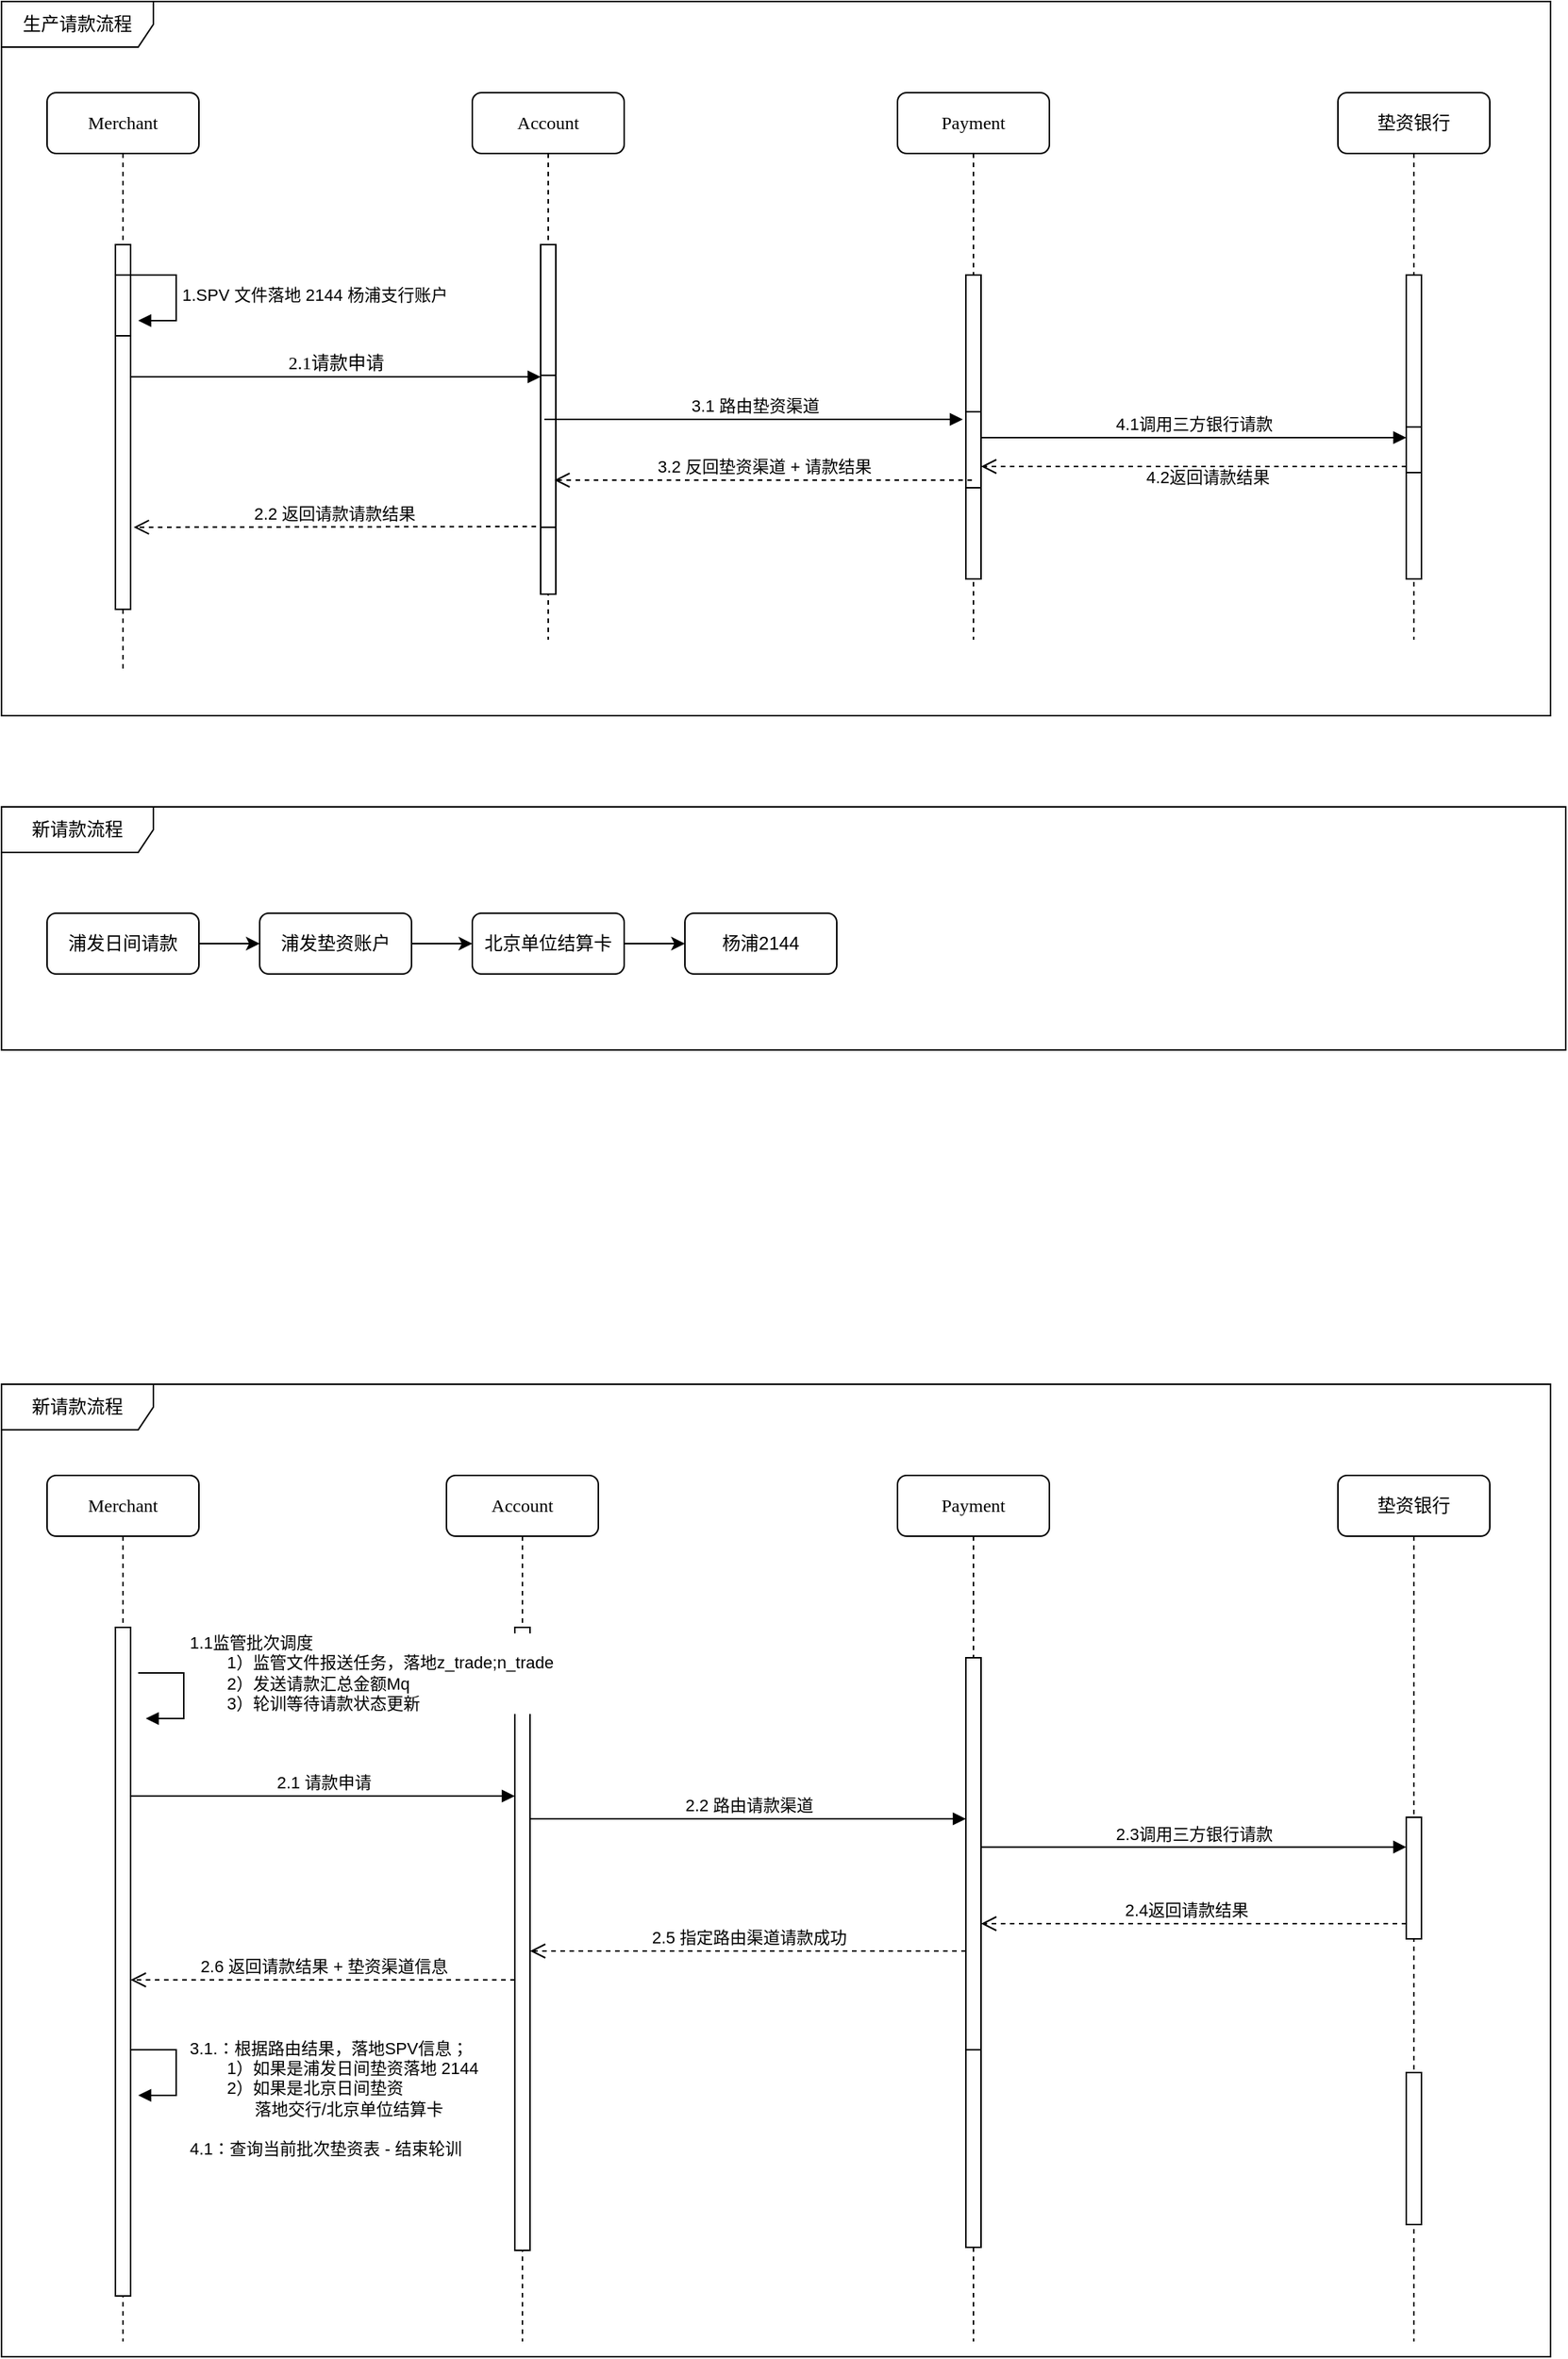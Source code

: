 <mxfile version="24.7.12">
  <diagram name="Page-1" id="13e1069c-82ec-6db2-03f1-153e76fe0fe0">
    <mxGraphModel dx="2506" dy="818" grid="1" gridSize="10" guides="1" tooltips="1" connect="1" arrows="1" fold="1" page="1" pageScale="1" pageWidth="1100" pageHeight="850" background="none" math="0" shadow="0">
      <root>
        <mxCell id="0" />
        <mxCell id="1" parent="0" />
        <mxCell id="7baba1c4bc27f4b0-2" value="Account" style="shape=umlLifeline;perimeter=lifelinePerimeter;whiteSpace=wrap;html=1;container=1;collapsible=0;recursiveResize=0;outlineConnect=0;rounded=1;shadow=0;comic=0;labelBackgroundColor=none;strokeWidth=1;fontFamily=Verdana;fontSize=12;align=center;" parent="1" vertex="1">
          <mxGeometry x="380" y="80" width="100" height="360" as="geometry" />
        </mxCell>
        <mxCell id="7baba1c4bc27f4b0-10" value="" style="html=1;points=[];perimeter=orthogonalPerimeter;rounded=0;shadow=0;comic=0;labelBackgroundColor=none;strokeWidth=1;fontFamily=Verdana;fontSize=12;align=center;" parent="7baba1c4bc27f4b0-2" vertex="1">
          <mxGeometry x="45" y="100" width="10" height="230" as="geometry" />
        </mxCell>
        <mxCell id="kpxduoVY6cWqKxpPgdwj-16" value="" style="html=1;points=[[0,0,0,0,5],[0,1,0,0,-5],[1,0,0,0,5],[1,1,0,0,-5]];perimeter=orthogonalPerimeter;outlineConnect=0;targetShapes=umlLifeline;portConstraint=eastwest;newEdgeStyle={&quot;curved&quot;:0,&quot;rounded&quot;:0};" parent="7baba1c4bc27f4b0-2" vertex="1">
          <mxGeometry x="45" y="186" width="10" height="100" as="geometry" />
        </mxCell>
        <mxCell id="7baba1c4bc27f4b0-3" value="Payment" style="shape=umlLifeline;perimeter=lifelinePerimeter;whiteSpace=wrap;html=1;container=1;collapsible=0;recursiveResize=0;outlineConnect=0;rounded=1;shadow=0;comic=0;labelBackgroundColor=none;strokeWidth=1;fontFamily=Verdana;fontSize=12;align=center;" parent="1" vertex="1">
          <mxGeometry x="660" y="80" width="100" height="360" as="geometry" />
        </mxCell>
        <mxCell id="7baba1c4bc27f4b0-13" value="" style="html=1;points=[];perimeter=orthogonalPerimeter;rounded=0;shadow=0;comic=0;labelBackgroundColor=none;strokeWidth=1;fontFamily=Verdana;fontSize=12;align=center;" parent="7baba1c4bc27f4b0-3" vertex="1">
          <mxGeometry x="45" y="120" width="10" height="200" as="geometry" />
        </mxCell>
        <mxCell id="kpxduoVY6cWqKxpPgdwj-9" value="" style="html=1;points=[[0,0,0,0,5],[0,1,0,0,-5],[1,0,0,0,5],[1,1,0,0,-5]];perimeter=orthogonalPerimeter;outlineConnect=0;targetShapes=umlLifeline;portConstraint=eastwest;newEdgeStyle={&quot;curved&quot;:0,&quot;rounded&quot;:0};" parent="7baba1c4bc27f4b0-3" vertex="1">
          <mxGeometry x="45" y="210" width="10" height="50" as="geometry" />
        </mxCell>
        <mxCell id="7baba1c4bc27f4b0-8" value="Merchant" style="shape=umlLifeline;perimeter=lifelinePerimeter;whiteSpace=wrap;html=1;container=1;collapsible=0;recursiveResize=0;outlineConnect=0;rounded=1;shadow=0;comic=0;labelBackgroundColor=none;strokeWidth=1;fontFamily=Verdana;fontSize=12;align=center;" parent="1" vertex="1">
          <mxGeometry x="100" y="80" width="100" height="380" as="geometry" />
        </mxCell>
        <mxCell id="7baba1c4bc27f4b0-9" value="" style="html=1;points=[];perimeter=orthogonalPerimeter;rounded=0;shadow=0;comic=0;labelBackgroundColor=none;strokeWidth=1;fontFamily=Verdana;fontSize=12;align=center;" parent="7baba1c4bc27f4b0-8" vertex="1">
          <mxGeometry x="45" y="100" width="10" height="240" as="geometry" />
        </mxCell>
        <mxCell id="kpxduoVY6cWqKxpPgdwj-3" value="" style="html=1;points=[[0,0,0,0,5],[0,1,0,0,-5],[1,0,0,0,5],[1,1,0,0,-5]];perimeter=orthogonalPerimeter;outlineConnect=0;targetShapes=umlLifeline;portConstraint=eastwest;newEdgeStyle={&quot;curved&quot;:0,&quot;rounded&quot;:0};" parent="7baba1c4bc27f4b0-8" vertex="1">
          <mxGeometry x="45" y="120" width="10" height="40" as="geometry" />
        </mxCell>
        <mxCell id="kpxduoVY6cWqKxpPgdwj-4" value="1.SPV 文件落地 2144 杨浦支行账户" style="html=1;align=left;spacingLeft=2;endArrow=block;rounded=0;edgeStyle=orthogonalEdgeStyle;curved=0;rounded=0;" parent="7baba1c4bc27f4b0-8" edge="1">
          <mxGeometry x="0.012" relative="1" as="geometry">
            <mxPoint x="55" y="120" as="sourcePoint" />
            <Array as="points">
              <mxPoint x="85" y="150" />
            </Array>
            <mxPoint x="60" y="150" as="targetPoint" />
            <mxPoint as="offset" />
          </mxGeometry>
        </mxCell>
        <mxCell id="7baba1c4bc27f4b0-11" value="2.1请款申请" style="html=1;verticalAlign=bottom;endArrow=block;entryX=0;entryY=0;labelBackgroundColor=none;fontFamily=Verdana;fontSize=12;edgeStyle=elbowEdgeStyle;elbow=horizontal;" parent="1" edge="1">
          <mxGeometry relative="1" as="geometry">
            <mxPoint x="155" y="267" as="sourcePoint" />
            <mxPoint x="425" y="267" as="targetPoint" />
            <mxPoint as="offset" />
          </mxGeometry>
        </mxCell>
        <mxCell id="kpxduoVY6cWqKxpPgdwj-10" value="3.1 路由垫资渠道" style="html=1;verticalAlign=bottom;endArrow=block;curved=0;rounded=0;entryX=0;entryY=0;entryDx=0;entryDy=5;" parent="1" edge="1">
          <mxGeometry x="0.002" relative="1" as="geometry">
            <mxPoint x="427.5" y="295" as="sourcePoint" />
            <mxPoint x="703" y="295" as="targetPoint" />
            <mxPoint as="offset" />
          </mxGeometry>
        </mxCell>
        <mxCell id="kpxduoVY6cWqKxpPgdwj-11" value="3.2 反回垫资渠道 + 请款结果" style="html=1;verticalAlign=bottom;endArrow=open;dashed=1;endSize=8;curved=0;rounded=0;exitX=0;exitY=1;exitDx=0;exitDy=-5;" parent="1" edge="1">
          <mxGeometry relative="1" as="geometry">
            <mxPoint x="434" y="335" as="targetPoint" />
            <mxPoint x="709" y="335" as="sourcePoint" />
          </mxGeometry>
        </mxCell>
        <mxCell id="kpxduoVY6cWqKxpPgdwj-12" value="2.2 返回请款请款结果" style="html=1;verticalAlign=bottom;endArrow=open;dashed=1;endSize=8;curved=0;rounded=0;exitX=0;exitY=1;exitDx=0;exitDy=-5;" parent="1" edge="1">
          <mxGeometry x="0.004" relative="1" as="geometry">
            <mxPoint x="157" y="366" as="targetPoint" />
            <mxPoint x="422" y="365.5" as="sourcePoint" />
            <mxPoint as="offset" />
          </mxGeometry>
        </mxCell>
        <mxCell id="kpxduoVY6cWqKxpPgdwj-13" value="垫资银行" style="shape=umlLifeline;perimeter=lifelinePerimeter;whiteSpace=wrap;html=1;container=1;collapsible=0;recursiveResize=0;outlineConnect=0;rounded=1;shadow=0;comic=0;labelBackgroundColor=none;strokeWidth=1;fontFamily=Verdana;fontSize=12;align=center;" parent="1" vertex="1">
          <mxGeometry x="950" y="80" width="100" height="360" as="geometry" />
        </mxCell>
        <mxCell id="kpxduoVY6cWqKxpPgdwj-14" value="" style="html=1;points=[];perimeter=orthogonalPerimeter;rounded=0;shadow=0;comic=0;labelBackgroundColor=none;strokeWidth=1;fontFamily=Verdana;fontSize=12;align=center;" parent="kpxduoVY6cWqKxpPgdwj-13" vertex="1">
          <mxGeometry x="45" y="120" width="10" height="200" as="geometry" />
        </mxCell>
        <mxCell id="kpxduoVY6cWqKxpPgdwj-20" value="" style="html=1;points=[[0,0,0,0,5],[0,1,0,0,-5],[1,0,0,0,5],[1,1,0,0,-5]];perimeter=orthogonalPerimeter;outlineConnect=0;targetShapes=umlLifeline;portConstraint=eastwest;newEdgeStyle={&quot;curved&quot;:0,&quot;rounded&quot;:0};" parent="kpxduoVY6cWqKxpPgdwj-13" vertex="1">
          <mxGeometry x="45" y="220" width="10" height="30" as="geometry" />
        </mxCell>
        <mxCell id="kpxduoVY6cWqKxpPgdwj-21" value="4.1调用三方银行请款" style="html=1;verticalAlign=bottom;endArrow=block;curved=0;rounded=0;entryX=0;entryY=0;entryDx=0;entryDy=5;" parent="1" edge="1">
          <mxGeometry relative="1" as="geometry">
            <mxPoint x="715" y="307" as="sourcePoint" />
            <mxPoint x="995" y="307" as="targetPoint" />
            <mxPoint as="offset" />
          </mxGeometry>
        </mxCell>
        <mxCell id="kpxduoVY6cWqKxpPgdwj-22" value="4.2返回请款结果" style="html=1;verticalAlign=bottom;endArrow=open;dashed=1;endSize=8;curved=0;rounded=0;exitX=0;exitY=1;exitDx=0;exitDy=-5;" parent="1" edge="1">
          <mxGeometry x="-0.064" y="16" relative="1" as="geometry">
            <mxPoint x="715" y="326" as="targetPoint" />
            <mxPoint x="995" y="326" as="sourcePoint" />
            <mxPoint as="offset" />
          </mxGeometry>
        </mxCell>
        <mxCell id="kpxduoVY6cWqKxpPgdwj-23" value="生产请款流程" style="shape=umlFrame;whiteSpace=wrap;html=1;pointerEvents=0;width=100;height=30;" parent="1" vertex="1">
          <mxGeometry x="70" y="20" width="1020" height="470" as="geometry" />
        </mxCell>
        <mxCell id="ALbWEhQMEWcFjF1U4QvQ-1" value="Account" style="shape=umlLifeline;perimeter=lifelinePerimeter;whiteSpace=wrap;html=1;container=1;collapsible=0;recursiveResize=0;outlineConnect=0;rounded=1;shadow=0;comic=0;labelBackgroundColor=none;strokeWidth=1;fontFamily=Verdana;fontSize=12;align=center;" vertex="1" parent="1">
          <mxGeometry x="363" y="990" width="100" height="570" as="geometry" />
        </mxCell>
        <mxCell id="ALbWEhQMEWcFjF1U4QvQ-2" value="" style="html=1;points=[];perimeter=orthogonalPerimeter;rounded=0;shadow=0;comic=0;labelBackgroundColor=none;strokeWidth=1;fontFamily=Verdana;fontSize=12;align=center;" vertex="1" parent="ALbWEhQMEWcFjF1U4QvQ-1">
          <mxGeometry x="45" y="100" width="10" height="410" as="geometry" />
        </mxCell>
        <mxCell id="ALbWEhQMEWcFjF1U4QvQ-3" value="Payment" style="shape=umlLifeline;perimeter=lifelinePerimeter;whiteSpace=wrap;html=1;container=1;collapsible=0;recursiveResize=0;outlineConnect=0;rounded=1;shadow=0;comic=0;labelBackgroundColor=none;strokeWidth=1;fontFamily=Verdana;fontSize=12;align=center;" vertex="1" parent="1">
          <mxGeometry x="660" y="990" width="100" height="570" as="geometry" />
        </mxCell>
        <mxCell id="ALbWEhQMEWcFjF1U4QvQ-4" value="" style="html=1;points=[];perimeter=orthogonalPerimeter;rounded=0;shadow=0;comic=0;labelBackgroundColor=none;strokeWidth=1;fontFamily=Verdana;fontSize=12;align=center;" vertex="1" parent="ALbWEhQMEWcFjF1U4QvQ-3">
          <mxGeometry x="45" y="120" width="10" height="370" as="geometry" />
        </mxCell>
        <mxCell id="ALbWEhQMEWcFjF1U4QvQ-5" value="Merchant" style="shape=umlLifeline;perimeter=lifelinePerimeter;whiteSpace=wrap;html=1;container=1;collapsible=0;recursiveResize=0;outlineConnect=0;rounded=1;shadow=0;comic=0;labelBackgroundColor=none;strokeWidth=1;fontFamily=Verdana;fontSize=12;align=center;" vertex="1" parent="1">
          <mxGeometry x="100" y="990" width="100" height="570" as="geometry" />
        </mxCell>
        <mxCell id="ALbWEhQMEWcFjF1U4QvQ-6" value="" style="html=1;points=[];perimeter=orthogonalPerimeter;rounded=0;shadow=0;comic=0;labelBackgroundColor=none;strokeWidth=1;fontFamily=Verdana;fontSize=12;align=center;" vertex="1" parent="ALbWEhQMEWcFjF1U4QvQ-5">
          <mxGeometry x="45" y="100" width="10" height="440" as="geometry" />
        </mxCell>
        <mxCell id="ALbWEhQMEWcFjF1U4QvQ-7" value="垫资银行" style="shape=umlLifeline;perimeter=lifelinePerimeter;whiteSpace=wrap;html=1;container=1;collapsible=0;recursiveResize=0;outlineConnect=0;rounded=1;shadow=0;comic=0;labelBackgroundColor=none;strokeWidth=1;fontFamily=Verdana;fontSize=12;align=center;" vertex="1" parent="1">
          <mxGeometry x="950" y="990" width="100" height="570" as="geometry" />
        </mxCell>
        <mxCell id="ALbWEhQMEWcFjF1U4QvQ-8" value="" style="html=1;points=[];perimeter=orthogonalPerimeter;rounded=0;shadow=0;comic=0;labelBackgroundColor=none;strokeWidth=1;fontFamily=Verdana;fontSize=12;align=center;" vertex="1" parent="ALbWEhQMEWcFjF1U4QvQ-7">
          <mxGeometry x="45" y="393" width="10" height="100" as="geometry" />
        </mxCell>
        <mxCell id="ALbWEhQMEWcFjF1U4QvQ-9" value="新请款流程" style="shape=umlFrame;whiteSpace=wrap;html=1;pointerEvents=0;width=100;height=30;" vertex="1" parent="1">
          <mxGeometry x="70" y="930" width="1020" height="640" as="geometry" />
        </mxCell>
        <mxCell id="ALbWEhQMEWcFjF1U4QvQ-10" value="3.1.：根据路由结果，落地SPV信息；&lt;br&gt;&lt;span style=&quot;white-space: pre;&quot;&gt;&#x9;&lt;/span&gt;1）如果是浦发日间垫资落地 2144&lt;br&gt;&lt;span style=&quot;white-space: pre;&quot;&gt;&#x9;&lt;/span&gt;2）如果是北京日间垫资&lt;br&gt;&lt;span style=&quot;white-space: pre;&quot;&gt;&#x9;&lt;/span&gt;&amp;nbsp; &amp;nbsp; &amp;nbsp; 落地交行/北京单位结算卡&lt;br&gt;&lt;br&gt;4.1：查询当前批次垫资表 - 结束轮训" style="html=1;align=left;spacingLeft=2;endArrow=block;rounded=0;edgeStyle=orthogonalEdgeStyle;curved=0;rounded=0;" edge="1" parent="1">
          <mxGeometry x="0.412" y="5" relative="1" as="geometry">
            <mxPoint x="155" y="1368" as="sourcePoint" />
            <Array as="points">
              <mxPoint x="185" y="1398" />
            </Array>
            <mxPoint x="5" y="-3" as="offset" />
            <mxPoint x="160" y="1398" as="targetPoint" />
          </mxGeometry>
        </mxCell>
        <mxCell id="ALbWEhQMEWcFjF1U4QvQ-11" value="2.1 请款申请" style="html=1;verticalAlign=bottom;endArrow=block;curved=0;rounded=0;entryX=0;entryY=0;entryDx=0;entryDy=5;" edge="1" parent="1">
          <mxGeometry x="0.001" relative="1" as="geometry">
            <mxPoint x="155" y="1201.0" as="sourcePoint" />
            <mxPoint x="408" y="1201.0" as="targetPoint" />
            <mxPoint as="offset" />
          </mxGeometry>
        </mxCell>
        <mxCell id="ALbWEhQMEWcFjF1U4QvQ-12" value="2.6 返回请款结果 + 垫资渠道信息" style="html=1;verticalAlign=bottom;endArrow=open;dashed=1;endSize=8;curved=0;rounded=0;exitX=0;exitY=1;exitDx=0;exitDy=-5;" edge="1" parent="1">
          <mxGeometry x="0.001" relative="1" as="geometry">
            <mxPoint x="155" y="1322.0" as="targetPoint" />
            <mxPoint x="408" y="1322" as="sourcePoint" />
            <mxPoint as="offset" />
          </mxGeometry>
        </mxCell>
        <mxCell id="ALbWEhQMEWcFjF1U4QvQ-13" value="" style="html=1;points=[[0,0,0,0,5],[0,1,0,0,-5],[1,0,0,0,5],[1,1,0,0,-5]];perimeter=orthogonalPerimeter;outlineConnect=0;targetShapes=umlLifeline;portConstraint=eastwest;newEdgeStyle={&quot;curved&quot;:0,&quot;rounded&quot;:0};" vertex="1" parent="1">
          <mxGeometry x="705" y="1368" width="10" height="130" as="geometry" />
        </mxCell>
        <mxCell id="ALbWEhQMEWcFjF1U4QvQ-14" value="2.2 路由请款渠道" style="html=1;verticalAlign=bottom;endArrow=block;curved=0;rounded=0;entryX=0;entryY=0;entryDx=0;entryDy=5;" edge="1" parent="1">
          <mxGeometry x="0.005" relative="1" as="geometry">
            <mxPoint x="418" y="1216.0" as="sourcePoint" />
            <mxPoint as="offset" />
            <mxPoint x="705" y="1216.0" as="targetPoint" />
          </mxGeometry>
        </mxCell>
        <mxCell id="ALbWEhQMEWcFjF1U4QvQ-15" value="2.5 指定路由渠道请款成功" style="html=1;verticalAlign=bottom;endArrow=open;dashed=1;endSize=8;curved=0;rounded=0;exitX=0;exitY=1;exitDx=0;exitDy=-5;" edge="1" parent="1">
          <mxGeometry relative="1" as="geometry">
            <mxPoint x="418" y="1303" as="targetPoint" />
            <mxPoint x="705" y="1303" as="sourcePoint" />
          </mxGeometry>
        </mxCell>
        <mxCell id="ALbWEhQMEWcFjF1U4QvQ-16" value="" style="html=1;points=[[0,0,0,0,5],[0,1,0,0,-5],[1,0,0,0,5],[1,1,0,0,-5]];perimeter=orthogonalPerimeter;outlineConnect=0;targetShapes=umlLifeline;portConstraint=eastwest;newEdgeStyle={&quot;curved&quot;:0,&quot;rounded&quot;:0};" vertex="1" parent="1">
          <mxGeometry x="995" y="1215" width="10" height="80" as="geometry" />
        </mxCell>
        <mxCell id="ALbWEhQMEWcFjF1U4QvQ-17" value="2.3调用三方银行请款" style="html=1;verticalAlign=bottom;endArrow=block;curved=0;rounded=0;entryX=0;entryY=0;entryDx=0;entryDy=5;" edge="1" parent="1">
          <mxGeometry relative="1" as="geometry">
            <mxPoint x="715" y="1234.58" as="sourcePoint" />
            <mxPoint as="offset" />
            <mxPoint x="995" y="1234.58" as="targetPoint" />
          </mxGeometry>
        </mxCell>
        <mxCell id="ALbWEhQMEWcFjF1U4QvQ-18" value="2.4返回请款结果" style="html=1;verticalAlign=bottom;endArrow=open;dashed=1;endSize=8;curved=0;rounded=0;" edge="1" parent="1">
          <mxGeometry x="0.036" relative="1" as="geometry">
            <mxPoint x="715" y="1285" as="targetPoint" />
            <mxPoint as="offset" />
            <mxPoint x="995" y="1285" as="sourcePoint" />
            <Array as="points">
              <mxPoint x="770" y="1285" />
            </Array>
          </mxGeometry>
        </mxCell>
        <mxCell id="ALbWEhQMEWcFjF1U4QvQ-19" value="1.1监管批次调度&lt;br&gt;&lt;span style=&quot;white-space: pre;&quot;&gt;&#x9;&lt;/span&gt;1）监管文件报送任务，落地z_trade;n_trade&lt;br&gt;&lt;span style=&quot;white-space: pre;&quot;&gt;&#x9;&lt;/span&gt;2）发送请款汇总金额Mq&lt;br&gt;&lt;span style=&quot;white-space: pre;&quot;&gt;&#x9;&lt;/span&gt;3）轮训等待请款状态更新" style="html=1;align=left;spacingLeft=2;endArrow=block;rounded=0;edgeStyle=orthogonalEdgeStyle;curved=0;rounded=0;fillColor=none;" edge="1" parent="1">
          <mxGeometry x="-0.294" relative="1" as="geometry">
            <mxPoint x="160" y="1120" as="sourcePoint" />
            <Array as="points">
              <mxPoint x="190" y="1150" />
            </Array>
            <mxPoint x="165" y="1150" as="targetPoint" />
            <mxPoint as="offset" />
          </mxGeometry>
        </mxCell>
        <mxCell id="ALbWEhQMEWcFjF1U4QvQ-26" style="edgeStyle=orthogonalEdgeStyle;rounded=0;orthogonalLoop=1;jettySize=auto;html=1;entryX=0;entryY=0.5;entryDx=0;entryDy=0;" edge="1" parent="1" source="ALbWEhQMEWcFjF1U4QvQ-22" target="ALbWEhQMEWcFjF1U4QvQ-25">
          <mxGeometry relative="1" as="geometry" />
        </mxCell>
        <mxCell id="ALbWEhQMEWcFjF1U4QvQ-22" value="浦发日间请款" style="rounded=1;whiteSpace=wrap;html=1;" vertex="1" parent="1">
          <mxGeometry x="100" y="620" width="100" height="40" as="geometry" />
        </mxCell>
        <mxCell id="ALbWEhQMEWcFjF1U4QvQ-30" style="edgeStyle=orthogonalEdgeStyle;rounded=0;orthogonalLoop=1;jettySize=auto;html=1;" edge="1" parent="1" source="ALbWEhQMEWcFjF1U4QvQ-25" target="ALbWEhQMEWcFjF1U4QvQ-28">
          <mxGeometry relative="1" as="geometry" />
        </mxCell>
        <mxCell id="ALbWEhQMEWcFjF1U4QvQ-25" value="浦发垫资账户" style="rounded=1;whiteSpace=wrap;html=1;" vertex="1" parent="1">
          <mxGeometry x="240" y="620" width="100" height="40" as="geometry" />
        </mxCell>
        <mxCell id="ALbWEhQMEWcFjF1U4QvQ-27" value="新请款流程" style="shape=umlFrame;whiteSpace=wrap;html=1;pointerEvents=0;width=100;height=30;" vertex="1" parent="1">
          <mxGeometry x="70" y="550" width="1030" height="160" as="geometry" />
        </mxCell>
        <mxCell id="ALbWEhQMEWcFjF1U4QvQ-32" style="edgeStyle=orthogonalEdgeStyle;rounded=0;orthogonalLoop=1;jettySize=auto;html=1;" edge="1" parent="1" source="ALbWEhQMEWcFjF1U4QvQ-28" target="ALbWEhQMEWcFjF1U4QvQ-31">
          <mxGeometry relative="1" as="geometry" />
        </mxCell>
        <mxCell id="ALbWEhQMEWcFjF1U4QvQ-28" value="北京单位结算卡" style="rounded=1;whiteSpace=wrap;html=1;" vertex="1" parent="1">
          <mxGeometry x="380" y="620" width="100" height="40" as="geometry" />
        </mxCell>
        <mxCell id="ALbWEhQMEWcFjF1U4QvQ-31" value="杨浦2144" style="rounded=1;whiteSpace=wrap;html=1;" vertex="1" parent="1">
          <mxGeometry x="520" y="620" width="100" height="40" as="geometry" />
        </mxCell>
      </root>
    </mxGraphModel>
  </diagram>
</mxfile>
